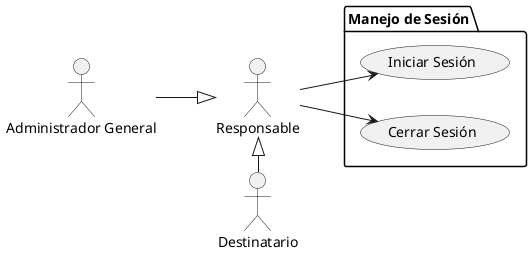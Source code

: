 @startuml EnvioDocumentos
left to right direction
actor "Administrador General" as AdminGeneral
actor "Responsable" as Responsable
actor "Destinatario" as Destinatario

package "Manejo de Sesión" {
    usecase "Iniciar Sesión" as MS1
    usecase "Cerrar Sesión" as MS2
}

AdminGeneral --|> Responsable
Responsable <|- Destinatario
Responsable --> MS1
Responsable --> MS2
@enduml
